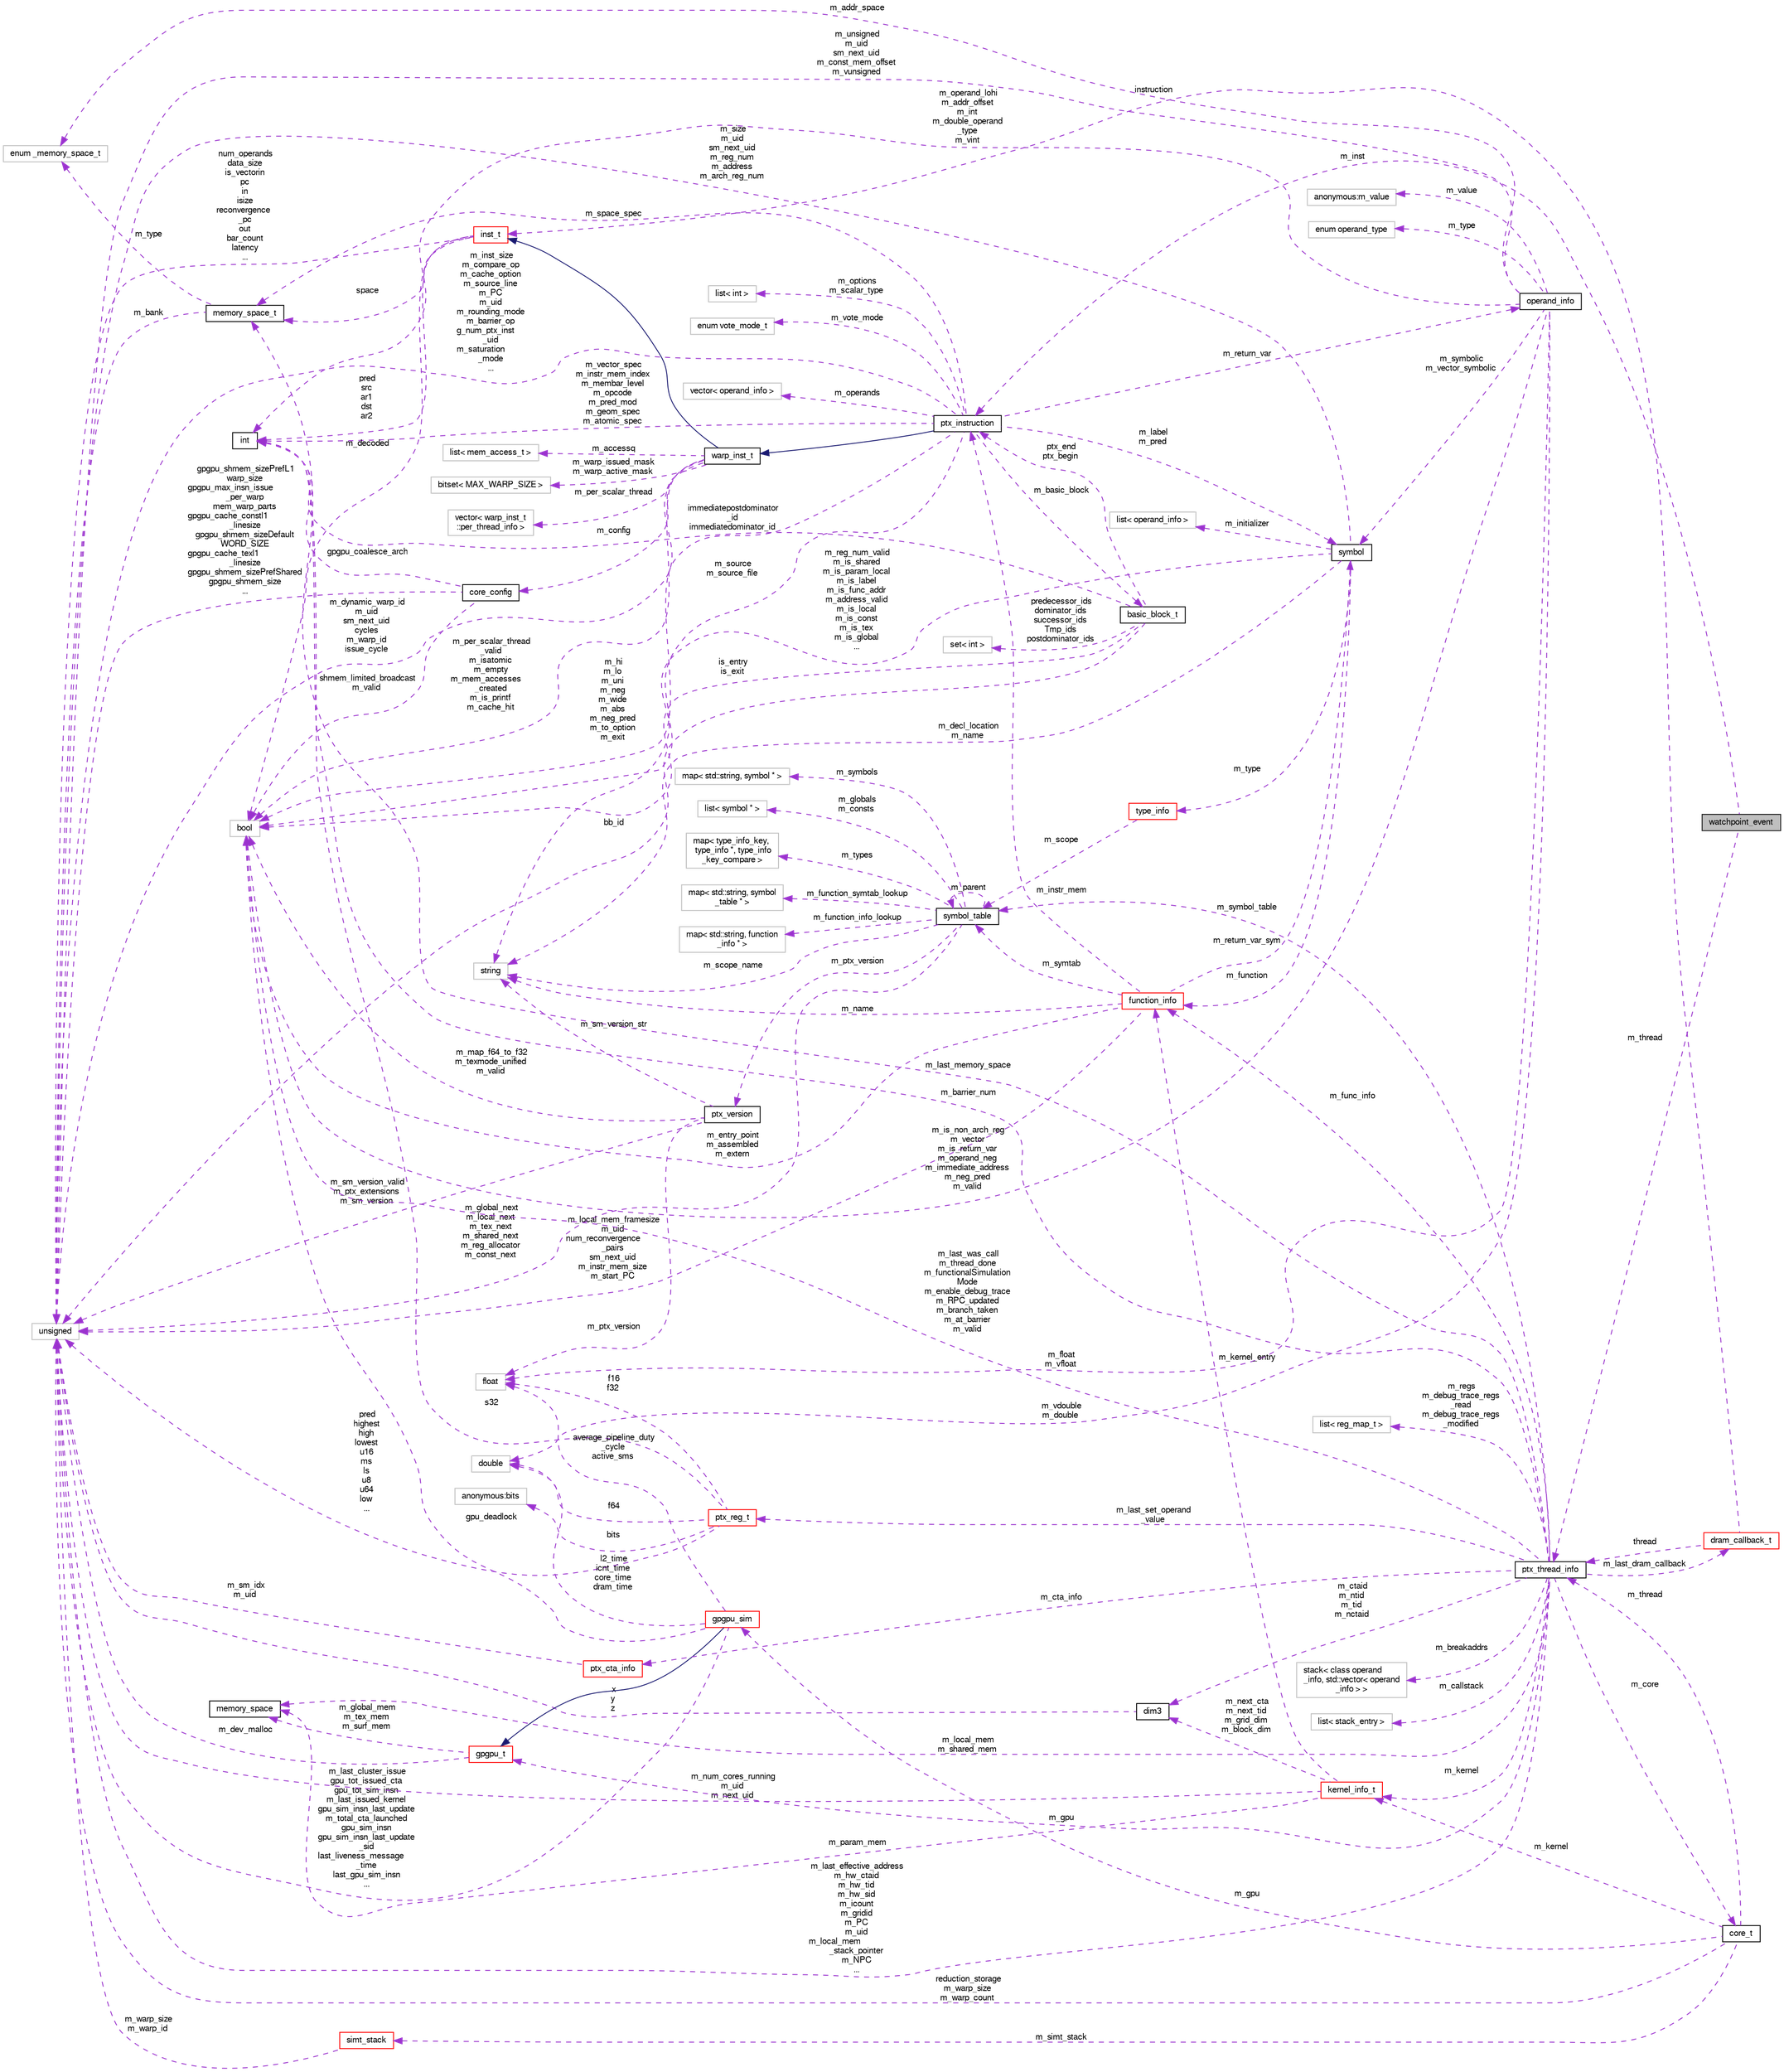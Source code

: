 digraph "watchpoint_event"
{
  bgcolor="transparent";
  edge [fontname="FreeSans",fontsize="10",labelfontname="FreeSans",labelfontsize="10"];
  node [fontname="FreeSans",fontsize="10",shape=record];
  rankdir="LR";
  Node1 [label="watchpoint_event",height=0.2,width=0.4,color="black", fillcolor="grey75", style="filled", fontcolor="black"];
  Node2 -> Node1 [dir="back",color="darkorchid3",fontsize="10",style="dashed",label=" m_inst" ,fontname="FreeSans"];
  Node2 [label="ptx_instruction",height=0.2,width=0.4,color="black",URL="$classptx__instruction.html"];
  Node3 -> Node2 [dir="back",color="midnightblue",fontsize="10",style="solid",fontname="FreeSans"];
  Node3 [label="warp_inst_t",height=0.2,width=0.4,color="black",URL="$classwarp__inst__t.html"];
  Node4 -> Node3 [dir="back",color="midnightblue",fontsize="10",style="solid",fontname="FreeSans"];
  Node4 [label="inst_t",height=0.2,width=0.4,color="red",URL="$classinst__t.html"];
  Node11 -> Node4 [dir="back",color="darkorchid3",fontsize="10",style="dashed",label=" space" ,fontname="FreeSans"];
  Node11 [label="memory_space_t",height=0.2,width=0.4,color="black",URL="$classmemory__space__t.html"];
  Node12 -> Node11 [dir="back",color="darkorchid3",fontsize="10",style="dashed",label=" m_type" ,fontname="FreeSans"];
  Node12 [label="enum _memory_space_t",height=0.2,width=0.4,color="grey75"];
  Node13 -> Node11 [dir="back",color="darkorchid3",fontsize="10",style="dashed",label=" m_bank" ,fontname="FreeSans"];
  Node13 [label="unsigned",height=0.2,width=0.4,color="grey75"];
  Node14 -> Node4 [dir="back",color="darkorchid3",fontsize="10",style="dashed",label=" pred\nsrc\nar1\ndst\nar2" ,fontname="FreeSans"];
  Node14 [label="int",height=0.2,width=0.4,color="black",URL="$classint.html"];
  Node16 -> Node4 [dir="back",color="darkorchid3",fontsize="10",style="dashed",label=" m_decoded" ,fontname="FreeSans"];
  Node16 [label="bool",height=0.2,width=0.4,color="grey75"];
  Node13 -> Node4 [dir="back",color="darkorchid3",fontsize="10",style="dashed",label=" num_operands\ndata_size\nis_vectorin\npc\nin\nisize\nreconvergence\l_pc\nout\nbar_count\nlatency\n..." ,fontname="FreeSans"];
  Node20 -> Node3 [dir="back",color="darkorchid3",fontsize="10",style="dashed",label=" m_warp_issued_mask\nm_warp_active_mask" ,fontname="FreeSans"];
  Node20 [label="bitset\< MAX_WARP_SIZE \>",height=0.2,width=0.4,color="grey75"];
  Node21 -> Node3 [dir="back",color="darkorchid3",fontsize="10",style="dashed",label=" m_per_scalar_thread" ,fontname="FreeSans"];
  Node21 [label="vector\< warp_inst_t\l::per_thread_info \>",height=0.2,width=0.4,color="grey75"];
  Node22 -> Node3 [dir="back",color="darkorchid3",fontsize="10",style="dashed",label=" m_accessq" ,fontname="FreeSans"];
  Node22 [label="list\< mem_access_t \>",height=0.2,width=0.4,color="grey75"];
  Node23 -> Node3 [dir="back",color="darkorchid3",fontsize="10",style="dashed",label=" m_config" ,fontname="FreeSans"];
  Node23 [label="core_config",height=0.2,width=0.4,color="black",URL="$structcore__config.html"];
  Node14 -> Node23 [dir="back",color="darkorchid3",fontsize="10",style="dashed",label=" gpgpu_coalesce_arch" ,fontname="FreeSans"];
  Node16 -> Node23 [dir="back",color="darkorchid3",fontsize="10",style="dashed",label=" shmem_limited_broadcast\nm_valid" ,fontname="FreeSans"];
  Node13 -> Node23 [dir="back",color="darkorchid3",fontsize="10",style="dashed",label=" gpgpu_shmem_sizePrefL1\nwarp_size\ngpgpu_max_insn_issue\l_per_warp\nmem_warp_parts\ngpgpu_cache_constl1\l_linesize\ngpgpu_shmem_sizeDefault\nWORD_SIZE\ngpgpu_cache_texl1\l_linesize\ngpgpu_shmem_sizePrefShared\ngpgpu_shmem_size\n..." ,fontname="FreeSans"];
  Node16 -> Node3 [dir="back",color="darkorchid3",fontsize="10",style="dashed",label=" m_per_scalar_thread\l_valid\nm_isatomic\nm_empty\nm_mem_accesses\l_created\nm_is_printf\nm_cache_hit" ,fontname="FreeSans"];
  Node13 -> Node3 [dir="back",color="darkorchid3",fontsize="10",style="dashed",label=" m_dynamic_warp_id\nm_uid\nsm_next_uid\ncycles\nm_warp_id\nissue_cycle" ,fontname="FreeSans"];
  Node24 -> Node2 [dir="back",color="darkorchid3",fontsize="10",style="dashed",label=" m_basic_block" ,fontname="FreeSans"];
  Node24 [label="basic_block_t",height=0.2,width=0.4,color="black",URL="$structbasic__block__t.html"];
  Node25 -> Node24 [dir="back",color="darkorchid3",fontsize="10",style="dashed",label=" predecessor_ids\ndominator_ids\nsuccessor_ids\nTmp_ids\npostdominator_ids" ,fontname="FreeSans"];
  Node25 [label="set\< int \>",height=0.2,width=0.4,color="grey75"];
  Node2 -> Node24 [dir="back",color="darkorchid3",fontsize="10",style="dashed",label=" ptx_end\nptx_begin" ,fontname="FreeSans"];
  Node14 -> Node24 [dir="back",color="darkorchid3",fontsize="10",style="dashed",label=" immediatepostdominator\l_id\nimmediatedominator_id" ,fontname="FreeSans"];
  Node16 -> Node24 [dir="back",color="darkorchid3",fontsize="10",style="dashed",label=" is_entry\nis_exit" ,fontname="FreeSans"];
  Node13 -> Node24 [dir="back",color="darkorchid3",fontsize="10",style="dashed",label=" bb_id" ,fontname="FreeSans"];
  Node26 -> Node2 [dir="back",color="darkorchid3",fontsize="10",style="dashed",label=" m_options\nm_scalar_type" ,fontname="FreeSans"];
  Node26 [label="list\< int \>",height=0.2,width=0.4,color="grey75"];
  Node11 -> Node2 [dir="back",color="darkorchid3",fontsize="10",style="dashed",label=" m_space_spec" ,fontname="FreeSans"];
  Node27 -> Node2 [dir="back",color="darkorchid3",fontsize="10",style="dashed",label=" m_vote_mode" ,fontname="FreeSans"];
  Node27 [label="enum vote_mode_t",height=0.2,width=0.4,color="grey75"];
  Node28 -> Node2 [dir="back",color="darkorchid3",fontsize="10",style="dashed",label=" m_return_var" ,fontname="FreeSans"];
  Node28 [label="operand_info",height=0.2,width=0.4,color="black",URL="$classoperand__info.html"];
  Node29 -> Node28 [dir="back",color="darkorchid3",fontsize="10",style="dashed",label=" m_value" ,fontname="FreeSans"];
  Node29 [label="anonymous:m_value",height=0.2,width=0.4,color="grey75"];
  Node30 -> Node28 [dir="back",color="darkorchid3",fontsize="10",style="dashed",label=" m_vdouble\nm_double" ,fontname="FreeSans"];
  Node30 [label="double",height=0.2,width=0.4,color="grey75"];
  Node31 -> Node28 [dir="back",color="darkorchid3",fontsize="10",style="dashed",label=" m_float\nm_vfloat" ,fontname="FreeSans"];
  Node31 [label="float",height=0.2,width=0.4,color="grey75"];
  Node12 -> Node28 [dir="back",color="darkorchid3",fontsize="10",style="dashed",label=" m_addr_space" ,fontname="FreeSans"];
  Node32 -> Node28 [dir="back",color="darkorchid3",fontsize="10",style="dashed",label=" m_symbolic\nm_vector_symbolic" ,fontname="FreeSans"];
  Node32 [label="symbol",height=0.2,width=0.4,color="black",URL="$classsymbol.html"];
  Node33 -> Node32 [dir="back",color="darkorchid3",fontsize="10",style="dashed",label=" m_type" ,fontname="FreeSans"];
  Node33 [label="type_info",height=0.2,width=0.4,color="red",URL="$classtype__info.html"];
  Node34 -> Node33 [dir="back",color="darkorchid3",fontsize="10",style="dashed",label=" m_scope" ,fontname="FreeSans"];
  Node34 [label="symbol_table",height=0.2,width=0.4,color="black",URL="$classsymbol__table.html"];
  Node35 -> Node34 [dir="back",color="darkorchid3",fontsize="10",style="dashed",label=" m_symbols" ,fontname="FreeSans"];
  Node35 [label="map\< std::string, symbol * \>",height=0.2,width=0.4,color="grey75"];
  Node34 -> Node34 [dir="back",color="darkorchid3",fontsize="10",style="dashed",label=" m_parent" ,fontname="FreeSans"];
  Node36 -> Node34 [dir="back",color="darkorchid3",fontsize="10",style="dashed",label=" m_globals\nm_consts" ,fontname="FreeSans"];
  Node36 [label="list\< symbol * \>",height=0.2,width=0.4,color="grey75"];
  Node37 -> Node34 [dir="back",color="darkorchid3",fontsize="10",style="dashed",label=" m_types" ,fontname="FreeSans"];
  Node37 [label="map\< type_info_key,\l type_info *, type_info\l_key_compare \>",height=0.2,width=0.4,color="grey75"];
  Node38 -> Node34 [dir="back",color="darkorchid3",fontsize="10",style="dashed",label=" m_ptx_version" ,fontname="FreeSans"];
  Node38 [label="ptx_version",height=0.2,width=0.4,color="black",URL="$classptx__version.html"];
  Node31 -> Node38 [dir="back",color="darkorchid3",fontsize="10",style="dashed",label=" m_ptx_version" ,fontname="FreeSans"];
  Node39 -> Node38 [dir="back",color="darkorchid3",fontsize="10",style="dashed",label=" m_sm_version_str" ,fontname="FreeSans"];
  Node39 [label="string",height=0.2,width=0.4,color="grey75"];
  Node16 -> Node38 [dir="back",color="darkorchid3",fontsize="10",style="dashed",label=" m_map_f64_to_f32\nm_texmode_unified\nm_valid" ,fontname="FreeSans"];
  Node13 -> Node38 [dir="back",color="darkorchid3",fontsize="10",style="dashed",label=" m_sm_version_valid\nm_ptx_extensions\nm_sm_version" ,fontname="FreeSans"];
  Node39 -> Node34 [dir="back",color="darkorchid3",fontsize="10",style="dashed",label=" m_scope_name" ,fontname="FreeSans"];
  Node40 -> Node34 [dir="back",color="darkorchid3",fontsize="10",style="dashed",label=" m_function_symtab_lookup" ,fontname="FreeSans"];
  Node40 [label="map\< std::string, symbol\l_table * \>",height=0.2,width=0.4,color="grey75"];
  Node41 -> Node34 [dir="back",color="darkorchid3",fontsize="10",style="dashed",label=" m_function_info_lookup" ,fontname="FreeSans"];
  Node41 [label="map\< std::string, function\l_info * \>",height=0.2,width=0.4,color="grey75"];
  Node13 -> Node34 [dir="back",color="darkorchid3",fontsize="10",style="dashed",label=" m_global_next\nm_local_next\nm_tex_next\nm_shared_next\nm_reg_allocator\nm_const_next" ,fontname="FreeSans"];
  Node16 -> Node32 [dir="back",color="darkorchid3",fontsize="10",style="dashed",label=" m_reg_num_valid\nm_is_shared\nm_is_param_local\nm_is_label\nm_is_func_addr\nm_address_valid\nm_is_local\nm_is_const\nm_is_tex\nm_is_global\n..." ,fontname="FreeSans"];
  Node39 -> Node32 [dir="back",color="darkorchid3",fontsize="10",style="dashed",label=" m_decl_location\nm_name" ,fontname="FreeSans"];
  Node43 -> Node32 [dir="back",color="darkorchid3",fontsize="10",style="dashed",label=" m_function" ,fontname="FreeSans"];
  Node43 [label="function_info",height=0.2,width=0.4,color="red",URL="$classfunction__info.html"];
  Node34 -> Node43 [dir="back",color="darkorchid3",fontsize="10",style="dashed",label=" m_symtab" ,fontname="FreeSans"];
  Node2 -> Node43 [dir="back",color="darkorchid3",fontsize="10",style="dashed",label=" m_instr_mem" ,fontname="FreeSans"];
  Node32 -> Node43 [dir="back",color="darkorchid3",fontsize="10",style="dashed",label=" m_return_var_sym" ,fontname="FreeSans"];
  Node39 -> Node43 [dir="back",color="darkorchid3",fontsize="10",style="dashed",label=" m_name" ,fontname="FreeSans"];
  Node16 -> Node43 [dir="back",color="darkorchid3",fontsize="10",style="dashed",label=" m_entry_point\nm_assembled\nm_extern" ,fontname="FreeSans"];
  Node13 -> Node43 [dir="back",color="darkorchid3",fontsize="10",style="dashed",label=" m_local_mem_framesize\nm_uid\nnum_reconvergence\l_pairs\nsm_next_uid\nm_instr_mem_size\nm_start_PC" ,fontname="FreeSans"];
  Node53 -> Node32 [dir="back",color="darkorchid3",fontsize="10",style="dashed",label=" m_initializer" ,fontname="FreeSans"];
  Node53 [label="list\< operand_info \>",height=0.2,width=0.4,color="grey75"];
  Node13 -> Node32 [dir="back",color="darkorchid3",fontsize="10",style="dashed",label=" m_size\nm_uid\nsm_next_uid\nm_reg_num\nm_address\nm_arch_reg_num" ,fontname="FreeSans"];
  Node14 -> Node28 [dir="back",color="darkorchid3",fontsize="10",style="dashed",label=" m_operand_lohi\nm_addr_offset\nm_int\nm_double_operand\l_type\nm_vint" ,fontname="FreeSans"];
  Node16 -> Node28 [dir="back",color="darkorchid3",fontsize="10",style="dashed",label=" m_is_non_arch_reg\nm_vector\nm_is_return_var\nm_operand_neg\nm_immediate_address\nm_neg_pred\nm_valid" ,fontname="FreeSans"];
  Node54 -> Node28 [dir="back",color="darkorchid3",fontsize="10",style="dashed",label=" m_type" ,fontname="FreeSans"];
  Node54 [label="enum operand_type",height=0.2,width=0.4,color="grey75"];
  Node13 -> Node28 [dir="back",color="darkorchid3",fontsize="10",style="dashed",label=" m_unsigned\nm_uid\nsm_next_uid\nm_const_mem_offset\nm_vunsigned" ,fontname="FreeSans"];
  Node14 -> Node2 [dir="back",color="darkorchid3",fontsize="10",style="dashed",label=" m_vector_spec\nm_instr_mem_index\nm_membar_level\nm_opcode\nm_pred_mod\nm_geom_spec\nm_atomic_spec" ,fontname="FreeSans"];
  Node32 -> Node2 [dir="back",color="darkorchid3",fontsize="10",style="dashed",label=" m_label\nm_pred" ,fontname="FreeSans"];
  Node16 -> Node2 [dir="back",color="darkorchid3",fontsize="10",style="dashed",label=" m_hi\nm_lo\nm_uni\nm_neg\nm_wide\nm_abs\nm_neg_pred\nm_to_option\nm_exit" ,fontname="FreeSans"];
  Node39 -> Node2 [dir="back",color="darkorchid3",fontsize="10",style="dashed",label=" m_source\nm_source_file" ,fontname="FreeSans"];
  Node13 -> Node2 [dir="back",color="darkorchid3",fontsize="10",style="dashed",label=" m_inst_size\nm_compare_op\nm_cache_option\nm_source_line\nm_PC\nm_uid\nm_rounding_mode\nm_barrier_op\ng_num_ptx_inst\l_uid\nm_saturation\l_mode\n..." ,fontname="FreeSans"];
  Node55 -> Node2 [dir="back",color="darkorchid3",fontsize="10",style="dashed",label=" m_operands" ,fontname="FreeSans"];
  Node55 [label="vector\< operand_info \>",height=0.2,width=0.4,color="grey75"];
  Node56 -> Node1 [dir="back",color="darkorchid3",fontsize="10",style="dashed",label=" m_thread" ,fontname="FreeSans"];
  Node56 [label="ptx_thread_info",height=0.2,width=0.4,color="black",URL="$classptx__thread__info.html"];
  Node57 -> Node56 [dir="back",color="darkorchid3",fontsize="10",style="dashed",label=" m_breakaddrs" ,fontname="FreeSans"];
  Node57 [label="stack\< class operand\l_info, std::vector\< operand\l_info \> \>",height=0.2,width=0.4,color="grey75"];
  Node58 -> Node56 [dir="back",color="darkorchid3",fontsize="10",style="dashed",label=" m_callstack" ,fontname="FreeSans"];
  Node58 [label="list\< stack_entry \>",height=0.2,width=0.4,color="grey75"];
  Node34 -> Node56 [dir="back",color="darkorchid3",fontsize="10",style="dashed",label=" m_symbol_table" ,fontname="FreeSans"];
  Node59 -> Node56 [dir="back",color="darkorchid3",fontsize="10",style="dashed",label=" m_core" ,fontname="FreeSans"];
  Node59 [label="core_t",height=0.2,width=0.4,color="black",URL="$classcore__t.html"];
  Node60 -> Node59 [dir="back",color="darkorchid3",fontsize="10",style="dashed",label=" m_simt_stack" ,fontname="FreeSans"];
  Node60 [label="simt_stack",height=0.2,width=0.4,color="red",URL="$classsimt__stack.html"];
  Node13 -> Node60 [dir="back",color="darkorchid3",fontsize="10",style="dashed",label=" m_warp_size\nm_warp_id" ,fontname="FreeSans"];
  Node62 -> Node59 [dir="back",color="darkorchid3",fontsize="10",style="dashed",label=" m_gpu" ,fontname="FreeSans"];
  Node62 [label="gpgpu_sim",height=0.2,width=0.4,color="red",URL="$classgpgpu__sim.html"];
  Node63 -> Node62 [dir="back",color="midnightblue",fontsize="10",style="solid",fontname="FreeSans"];
  Node63 [label="gpgpu_t",height=0.2,width=0.4,color="red",URL="$classgpgpu__t.html"];
  Node13 -> Node63 [dir="back",color="darkorchid3",fontsize="10",style="dashed",label=" m_dev_malloc" ,fontname="FreeSans"];
  Node69 -> Node63 [dir="back",color="darkorchid3",fontsize="10",style="dashed",label=" m_global_mem\nm_tex_mem\nm_surf_mem" ,fontname="FreeSans"];
  Node69 [label="memory_space",height=0.2,width=0.4,color="black",URL="$classmemory__space.html"];
  Node30 -> Node62 [dir="back",color="darkorchid3",fontsize="10",style="dashed",label=" l2_time\nicnt_time\ncore_time\ndram_time" ,fontname="FreeSans"];
  Node31 -> Node62 [dir="back",color="darkorchid3",fontsize="10",style="dashed",label=" average_pipeline_duty\l_cycle\nactive_sms" ,fontname="FreeSans"];
  Node16 -> Node62 [dir="back",color="darkorchid3",fontsize="10",style="dashed",label=" gpu_deadlock" ,fontname="FreeSans"];
  Node13 -> Node62 [dir="back",color="darkorchid3",fontsize="10",style="dashed",label=" m_last_cluster_issue\ngpu_tot_issued_cta\ngpu_tot_sim_insn\nm_last_issued_kernel\ngpu_sim_insn_last_update\nm_total_cta_launched\ngpu_sim_insn\ngpu_sim_insn_last_update\l_sid\nlast_liveness_message\l_time\nlast_gpu_sim_insn\n..." ,fontname="FreeSans"];
  Node13 -> Node59 [dir="back",color="darkorchid3",fontsize="10",style="dashed",label=" reduction_storage\nm_warp_size\nm_warp_count" ,fontname="FreeSans"];
  Node56 -> Node59 [dir="back",color="darkorchid3",fontsize="10",style="dashed",label=" m_thread" ,fontname="FreeSans"];
  Node272 -> Node59 [dir="back",color="darkorchid3",fontsize="10",style="dashed",label=" m_kernel" ,fontname="FreeSans"];
  Node272 [label="kernel_info_t",height=0.2,width=0.4,color="red",URL="$classkernel__info__t.html"];
  Node43 -> Node272 [dir="back",color="darkorchid3",fontsize="10",style="dashed",label=" m_kernel_entry" ,fontname="FreeSans"];
  Node13 -> Node272 [dir="back",color="darkorchid3",fontsize="10",style="dashed",label=" m_num_cores_running\nm_uid\nm_next_uid" ,fontname="FreeSans"];
  Node69 -> Node272 [dir="back",color="darkorchid3",fontsize="10",style="dashed",label=" m_param_mem" ,fontname="FreeSans"];
  Node274 -> Node272 [dir="back",color="darkorchid3",fontsize="10",style="dashed",label=" m_next_cta\nm_next_tid\nm_grid_dim\nm_block_dim" ,fontname="FreeSans"];
  Node274 [label="dim3",height=0.2,width=0.4,color="black",URL="$structdim3.html"];
  Node13 -> Node274 [dir="back",color="darkorchid3",fontsize="10",style="dashed",label=" x\ny\nz" ,fontname="FreeSans"];
  Node275 -> Node56 [dir="back",color="darkorchid3",fontsize="10",style="dashed",label=" m_last_set_operand\l_value" ,fontname="FreeSans"];
  Node275 [label="ptx_reg_t",height=0.2,width=0.4,color="red",URL="$unionptx__reg__t.html"];
  Node276 -> Node275 [dir="back",color="darkorchid3",fontsize="10",style="dashed",label=" bits" ,fontname="FreeSans"];
  Node276 [label="anonymous:bits",height=0.2,width=0.4,color="grey75"];
  Node30 -> Node275 [dir="back",color="darkorchid3",fontsize="10",style="dashed",label=" f64" ,fontname="FreeSans"];
  Node31 -> Node275 [dir="back",color="darkorchid3",fontsize="10",style="dashed",label=" f16\nf32" ,fontname="FreeSans"];
  Node14 -> Node275 [dir="back",color="darkorchid3",fontsize="10",style="dashed",label=" s32" ,fontname="FreeSans"];
  Node13 -> Node275 [dir="back",color="darkorchid3",fontsize="10",style="dashed",label=" pred\nhighest\nhigh\nlowest\nu16\nms\nls\nu8\nu64\nlow\n..." ,fontname="FreeSans"];
  Node11 -> Node56 [dir="back",color="darkorchid3",fontsize="10",style="dashed",label=" m_last_memory_space" ,fontname="FreeSans"];
  Node14 -> Node56 [dir="back",color="darkorchid3",fontsize="10",style="dashed",label=" m_barrier_num" ,fontname="FreeSans"];
  Node16 -> Node56 [dir="back",color="darkorchid3",fontsize="10",style="dashed",label=" m_last_was_call\nm_thread_done\nm_functionalSimulation\lMode\nm_enable_debug_trace\nm_RPC_updated\nm_branch_taken\nm_at_barrier\nm_valid" ,fontname="FreeSans"];
  Node43 -> Node56 [dir="back",color="darkorchid3",fontsize="10",style="dashed",label=" m_func_info" ,fontname="FreeSans"];
  Node63 -> Node56 [dir="back",color="darkorchid3",fontsize="10",style="dashed",label=" m_gpu" ,fontname="FreeSans"];
  Node280 -> Node56 [dir="back",color="darkorchid3",fontsize="10",style="dashed",label=" m_regs\nm_debug_trace_regs\l_read\nm_debug_trace_regs\l_modified" ,fontname="FreeSans"];
  Node280 [label="list\< reg_map_t \>",height=0.2,width=0.4,color="grey75"];
  Node13 -> Node56 [dir="back",color="darkorchid3",fontsize="10",style="dashed",label=" m_last_effective_address\nm_hw_ctaid\nm_hw_tid\nm_hw_sid\nm_icount\nm_gridid\nm_PC\nm_uid\nm_local_mem\l_stack_pointer\nm_NPC\n..." ,fontname="FreeSans"];
  Node274 -> Node56 [dir="back",color="darkorchid3",fontsize="10",style="dashed",label=" m_ctaid\nm_ntid\nm_tid\nm_nctaid" ,fontname="FreeSans"];
  Node69 -> Node56 [dir="back",color="darkorchid3",fontsize="10",style="dashed",label=" m_local_mem\nm_shared_mem" ,fontname="FreeSans"];
  Node272 -> Node56 [dir="back",color="darkorchid3",fontsize="10",style="dashed",label=" m_kernel" ,fontname="FreeSans"];
  Node281 -> Node56 [dir="back",color="darkorchid3",fontsize="10",style="dashed",label=" m_cta_info" ,fontname="FreeSans"];
  Node281 [label="ptx_cta_info",height=0.2,width=0.4,color="red",URL="$classptx__cta__info.html"];
  Node13 -> Node281 [dir="back",color="darkorchid3",fontsize="10",style="dashed",label=" m_sm_idx\nm_uid" ,fontname="FreeSans"];
  Node283 -> Node56 [dir="back",color="darkorchid3",fontsize="10",style="dashed",label=" m_last_dram_callback" ,fontname="FreeSans"];
  Node283 [label="dram_callback_t",height=0.2,width=0.4,color="red",URL="$structdram__callback__t.html"];
  Node4 -> Node283 [dir="back",color="darkorchid3",fontsize="10",style="dashed",label=" instruction" ,fontname="FreeSans"];
  Node56 -> Node283 [dir="back",color="darkorchid3",fontsize="10",style="dashed",label=" thread" ,fontname="FreeSans"];
}
